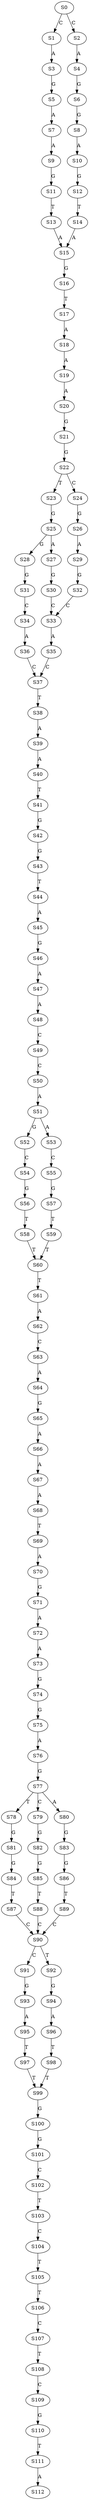 strict digraph  {
	S0 -> S1 [ label = C ];
	S0 -> S2 [ label = C ];
	S1 -> S3 [ label = A ];
	S2 -> S4 [ label = A ];
	S3 -> S5 [ label = G ];
	S4 -> S6 [ label = G ];
	S5 -> S7 [ label = A ];
	S6 -> S8 [ label = G ];
	S7 -> S9 [ label = A ];
	S8 -> S10 [ label = A ];
	S9 -> S11 [ label = G ];
	S10 -> S12 [ label = G ];
	S11 -> S13 [ label = T ];
	S12 -> S14 [ label = T ];
	S13 -> S15 [ label = A ];
	S14 -> S15 [ label = A ];
	S15 -> S16 [ label = G ];
	S16 -> S17 [ label = T ];
	S17 -> S18 [ label = A ];
	S18 -> S19 [ label = A ];
	S19 -> S20 [ label = A ];
	S20 -> S21 [ label = G ];
	S21 -> S22 [ label = G ];
	S22 -> S23 [ label = T ];
	S22 -> S24 [ label = C ];
	S23 -> S25 [ label = G ];
	S24 -> S26 [ label = G ];
	S25 -> S27 [ label = A ];
	S25 -> S28 [ label = G ];
	S26 -> S29 [ label = A ];
	S27 -> S30 [ label = G ];
	S28 -> S31 [ label = G ];
	S29 -> S32 [ label = G ];
	S30 -> S33 [ label = C ];
	S31 -> S34 [ label = C ];
	S32 -> S33 [ label = C ];
	S33 -> S35 [ label = A ];
	S34 -> S36 [ label = A ];
	S35 -> S37 [ label = C ];
	S36 -> S37 [ label = C ];
	S37 -> S38 [ label = T ];
	S38 -> S39 [ label = A ];
	S39 -> S40 [ label = A ];
	S40 -> S41 [ label = T ];
	S41 -> S42 [ label = G ];
	S42 -> S43 [ label = G ];
	S43 -> S44 [ label = T ];
	S44 -> S45 [ label = A ];
	S45 -> S46 [ label = G ];
	S46 -> S47 [ label = A ];
	S47 -> S48 [ label = A ];
	S48 -> S49 [ label = C ];
	S49 -> S50 [ label = C ];
	S50 -> S51 [ label = A ];
	S51 -> S52 [ label = G ];
	S51 -> S53 [ label = A ];
	S52 -> S54 [ label = C ];
	S53 -> S55 [ label = C ];
	S54 -> S56 [ label = G ];
	S55 -> S57 [ label = G ];
	S56 -> S58 [ label = T ];
	S57 -> S59 [ label = T ];
	S58 -> S60 [ label = T ];
	S59 -> S60 [ label = T ];
	S60 -> S61 [ label = T ];
	S61 -> S62 [ label = A ];
	S62 -> S63 [ label = C ];
	S63 -> S64 [ label = A ];
	S64 -> S65 [ label = G ];
	S65 -> S66 [ label = A ];
	S66 -> S67 [ label = A ];
	S67 -> S68 [ label = A ];
	S68 -> S69 [ label = T ];
	S69 -> S70 [ label = A ];
	S70 -> S71 [ label = G ];
	S71 -> S72 [ label = A ];
	S72 -> S73 [ label = A ];
	S73 -> S74 [ label = G ];
	S74 -> S75 [ label = G ];
	S75 -> S76 [ label = A ];
	S76 -> S77 [ label = G ];
	S77 -> S78 [ label = T ];
	S77 -> S79 [ label = C ];
	S77 -> S80 [ label = A ];
	S78 -> S81 [ label = G ];
	S79 -> S82 [ label = G ];
	S80 -> S83 [ label = G ];
	S81 -> S84 [ label = G ];
	S82 -> S85 [ label = G ];
	S83 -> S86 [ label = G ];
	S84 -> S87 [ label = T ];
	S85 -> S88 [ label = T ];
	S86 -> S89 [ label = T ];
	S87 -> S90 [ label = C ];
	S88 -> S90 [ label = C ];
	S89 -> S90 [ label = C ];
	S90 -> S91 [ label = C ];
	S90 -> S92 [ label = T ];
	S91 -> S93 [ label = G ];
	S92 -> S94 [ label = G ];
	S93 -> S95 [ label = A ];
	S94 -> S96 [ label = A ];
	S95 -> S97 [ label = T ];
	S96 -> S98 [ label = T ];
	S97 -> S99 [ label = T ];
	S98 -> S99 [ label = T ];
	S99 -> S100 [ label = G ];
	S100 -> S101 [ label = G ];
	S101 -> S102 [ label = C ];
	S102 -> S103 [ label = T ];
	S103 -> S104 [ label = C ];
	S104 -> S105 [ label = T ];
	S105 -> S106 [ label = T ];
	S106 -> S107 [ label = C ];
	S107 -> S108 [ label = T ];
	S108 -> S109 [ label = C ];
	S109 -> S110 [ label = G ];
	S110 -> S111 [ label = T ];
	S111 -> S112 [ label = A ];
}
